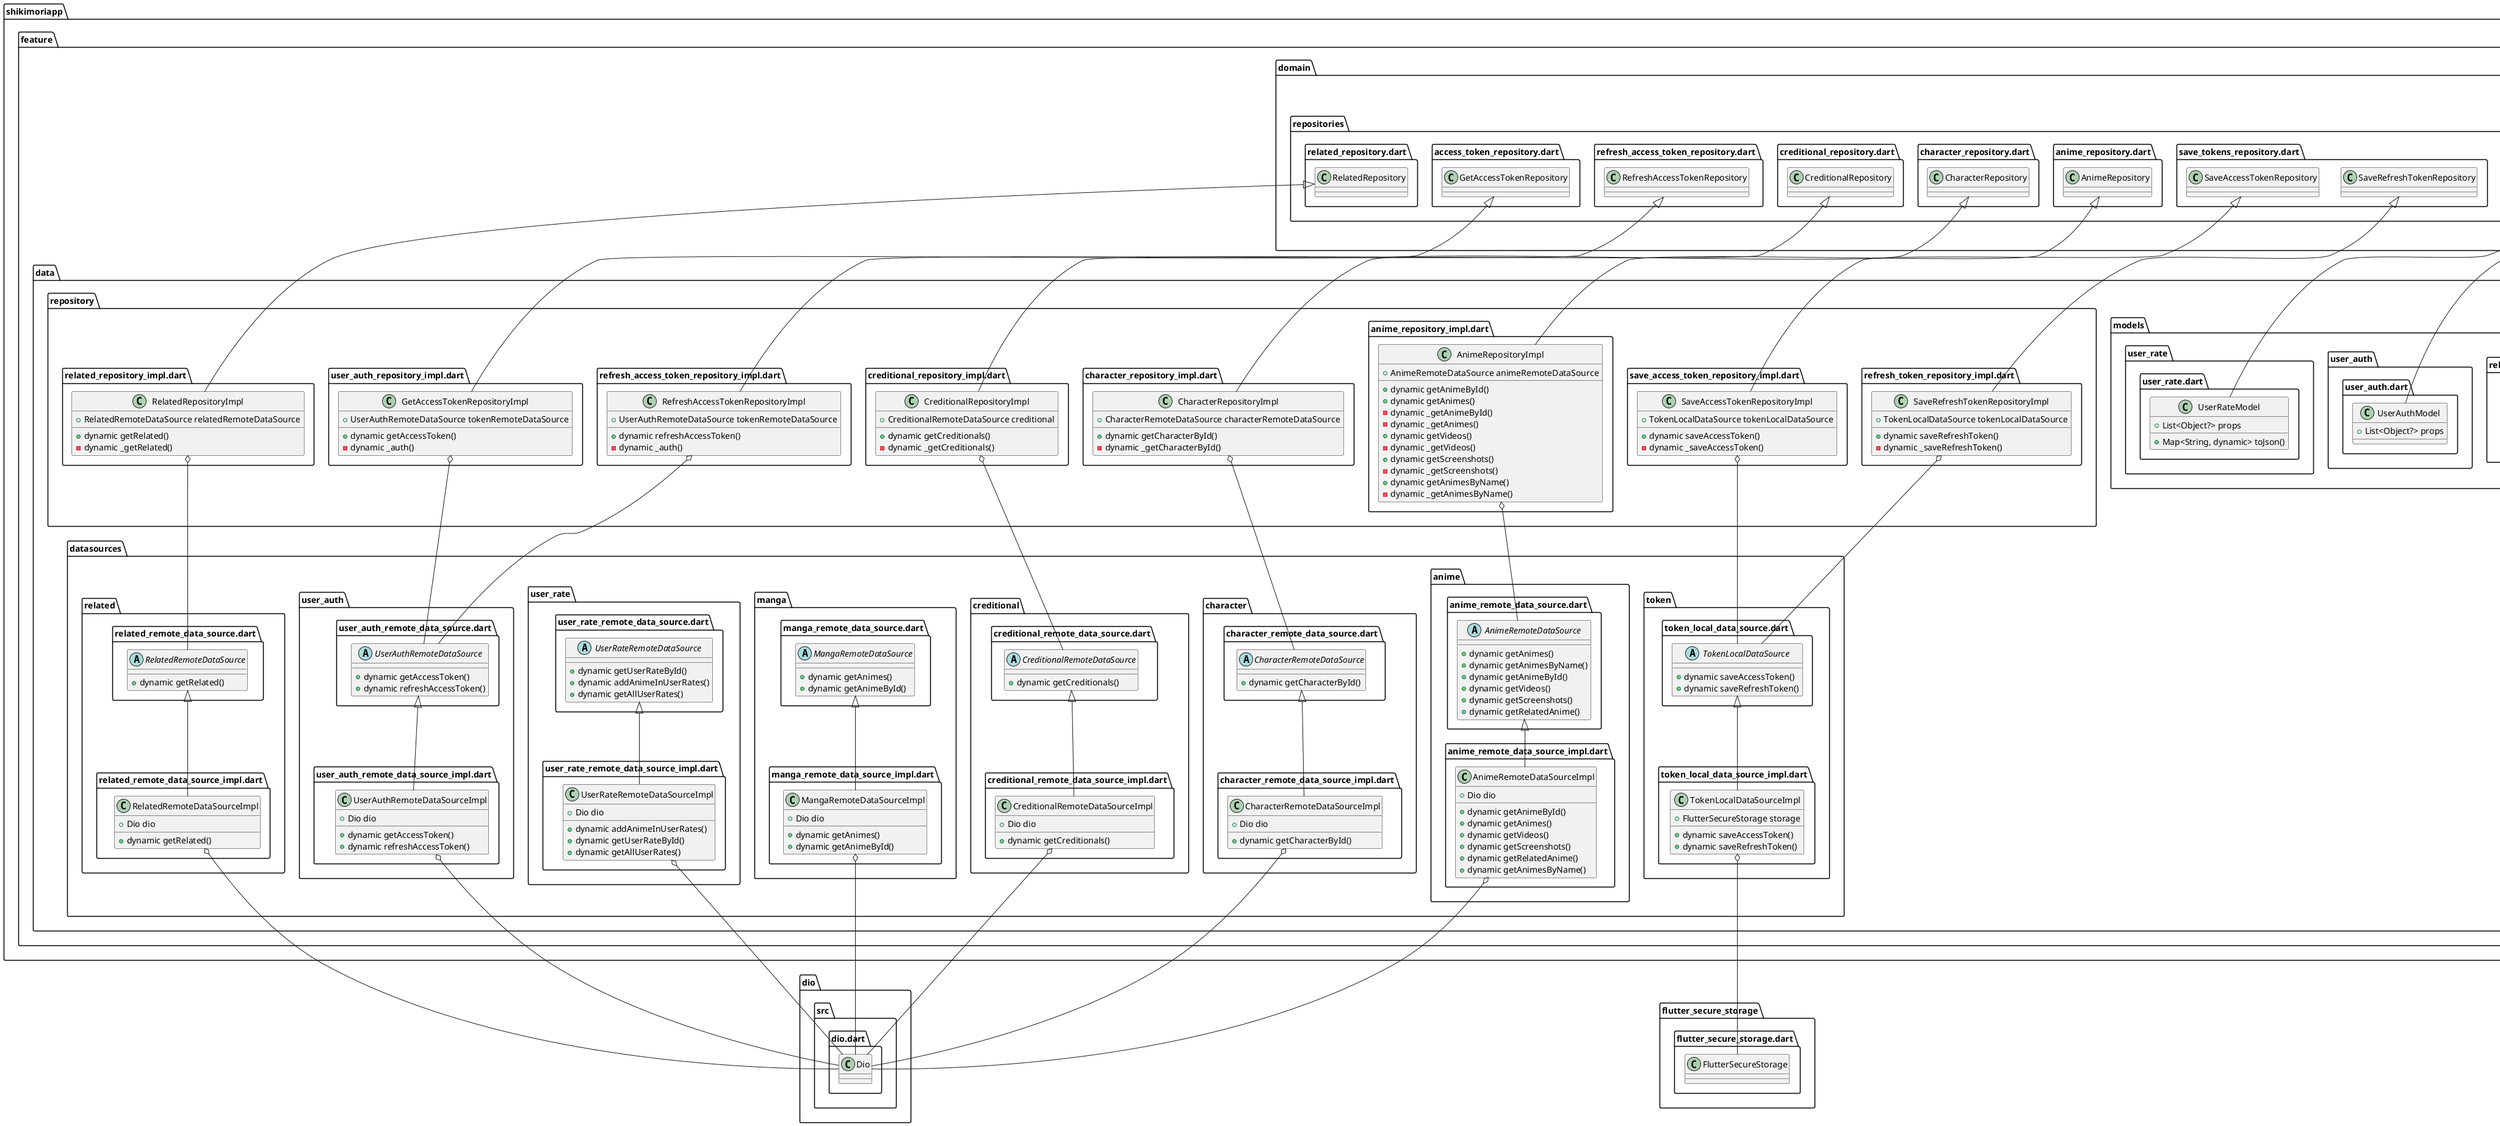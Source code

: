 @startuml
set namespaceSeparator ::

abstract class "shikimoriapp::feature::data::datasources::anime::anime_remote_data_source.dart::AnimeRemoteDataSource" {
  +dynamic getAnimes()
  +dynamic getAnimesByName()
  +dynamic getAnimeById()
  +dynamic getVideos()
  +dynamic getScreenshots()
  +dynamic getRelatedAnime()
}

class "shikimoriapp::feature::data::datasources::anime::anime_remote_data_source_impl.dart::AnimeRemoteDataSourceImpl" {
  +Dio dio
  +dynamic getAnimeById()
  +dynamic getAnimes()
  +dynamic getVideos()
  +dynamic getScreenshots()
  +dynamic getRelatedAnime()
  +dynamic getAnimesByName()
}

"shikimoriapp::feature::data::datasources::anime::anime_remote_data_source_impl.dart::AnimeRemoteDataSourceImpl" o-- "dio::src::dio.dart::Dio"
"shikimoriapp::feature::data::datasources::anime::anime_remote_data_source.dart::AnimeRemoteDataSource" <|-- "shikimoriapp::feature::data::datasources::anime::anime_remote_data_source_impl.dart::AnimeRemoteDataSourceImpl"

abstract class "shikimoriapp::feature::data::datasources::character::character_remote_data_source.dart::CharacterRemoteDataSource" {
  +dynamic getCharacterById()
}

class "shikimoriapp::feature::data::datasources::character::character_remote_data_source_impl.dart::CharacterRemoteDataSourceImpl" {
  +Dio dio
  +dynamic getCharacterById()
}

"shikimoriapp::feature::data::datasources::character::character_remote_data_source_impl.dart::CharacterRemoteDataSourceImpl" o-- "dio::src::dio.dart::Dio"
"shikimoriapp::feature::data::datasources::character::character_remote_data_source.dart::CharacterRemoteDataSource" <|-- "shikimoriapp::feature::data::datasources::character::character_remote_data_source_impl.dart::CharacterRemoteDataSourceImpl"

abstract class "shikimoriapp::feature::data::datasources::creditional::creditional_remote_data_source.dart::CreditionalRemoteDataSource" {
  +dynamic getCreditionals()
}

class "shikimoriapp::feature::data::datasources::creditional::creditional_remote_data_source_impl.dart::CreditionalRemoteDataSourceImpl" {
  +Dio dio
  +dynamic getCreditionals()
}

"shikimoriapp::feature::data::datasources::creditional::creditional_remote_data_source_impl.dart::CreditionalRemoteDataSourceImpl" o-- "dio::src::dio.dart::Dio"
"shikimoriapp::feature::data::datasources::creditional::creditional_remote_data_source.dart::CreditionalRemoteDataSource" <|-- "shikimoriapp::feature::data::datasources::creditional::creditional_remote_data_source_impl.dart::CreditionalRemoteDataSourceImpl"

abstract class "shikimoriapp::feature::data::datasources::manga::manga_remote_data_source.dart::MangaRemoteDataSource" {
  +dynamic getAnimes()
  +dynamic getAnimeById()
}

class "shikimoriapp::feature::data::datasources::manga::manga_remote_data_source_impl.dart::MangaRemoteDataSourceImpl" {
  +Dio dio
  +dynamic getAnimes()
  +dynamic getAnimeById()
}

"shikimoriapp::feature::data::datasources::manga::manga_remote_data_source_impl.dart::MangaRemoteDataSourceImpl" o-- "dio::src::dio.dart::Dio"
"shikimoriapp::feature::data::datasources::manga::manga_remote_data_source.dart::MangaRemoteDataSource" <|-- "shikimoriapp::feature::data::datasources::manga::manga_remote_data_source_impl.dart::MangaRemoteDataSourceImpl"

abstract class "shikimoriapp::feature::data::datasources::related::related_remote_data_source.dart::RelatedRemoteDataSource" {
  +dynamic getRelated()
}

class "shikimoriapp::feature::data::datasources::related::related_remote_data_source_impl.dart::RelatedRemoteDataSourceImpl" {
  +Dio dio
  +dynamic getRelated()
}

"shikimoriapp::feature::data::datasources::related::related_remote_data_source_impl.dart::RelatedRemoteDataSourceImpl" o-- "dio::src::dio.dart::Dio"
"shikimoriapp::feature::data::datasources::related::related_remote_data_source.dart::RelatedRemoteDataSource" <|-- "shikimoriapp::feature::data::datasources::related::related_remote_data_source_impl.dart::RelatedRemoteDataSourceImpl"

abstract class "shikimoriapp::feature::data::datasources::token::token_local_data_source.dart::TokenLocalDataSource" {
  +dynamic saveAccessToken()
  +dynamic saveRefreshToken()
}

class "shikimoriapp::feature::data::datasources::token::token_local_data_source_impl.dart::TokenLocalDataSourceImpl" {
  +FlutterSecureStorage storage
  +dynamic saveAccessToken()
  +dynamic saveRefreshToken()
}

"shikimoriapp::feature::data::datasources::token::token_local_data_source_impl.dart::TokenLocalDataSourceImpl" o-- "flutter_secure_storage::flutter_secure_storage.dart::FlutterSecureStorage"
"shikimoriapp::feature::data::datasources::token::token_local_data_source.dart::TokenLocalDataSource" <|-- "shikimoriapp::feature::data::datasources::token::token_local_data_source_impl.dart::TokenLocalDataSourceImpl"

abstract class "shikimoriapp::feature::data::datasources::user_auth::user_auth_remote_data_source.dart::UserAuthRemoteDataSource" {
  +dynamic getAccessToken()
  +dynamic refreshAccessToken()
}

class "shikimoriapp::feature::data::datasources::user_auth::user_auth_remote_data_source_impl.dart::UserAuthRemoteDataSourceImpl" {
  +Dio dio
  +dynamic getAccessToken()
  +dynamic refreshAccessToken()
}

"shikimoriapp::feature::data::datasources::user_auth::user_auth_remote_data_source_impl.dart::UserAuthRemoteDataSourceImpl" o-- "dio::src::dio.dart::Dio"
"shikimoriapp::feature::data::datasources::user_auth::user_auth_remote_data_source.dart::UserAuthRemoteDataSource" <|-- "shikimoriapp::feature::data::datasources::user_auth::user_auth_remote_data_source_impl.dart::UserAuthRemoteDataSourceImpl"

abstract class "shikimoriapp::feature::data::datasources::user_rate::user_rate_remote_data_source.dart::UserRateRemoteDataSource" {
  +dynamic getUserRateById()
  +dynamic addAnimeInUserRates()
  +dynamic getAllUserRates()
}

class "shikimoriapp::feature::data::datasources::user_rate::user_rate_remote_data_source_impl.dart::UserRateRemoteDataSourceImpl" {
  +Dio dio
  +dynamic addAnimeInUserRates()
  +dynamic getUserRateById()
  +dynamic getAllUserRates()
}

"shikimoriapp::feature::data::datasources::user_rate::user_rate_remote_data_source_impl.dart::UserRateRemoteDataSourceImpl" o-- "dio::src::dio.dart::Dio"
"shikimoriapp::feature::data::datasources::user_rate::user_rate_remote_data_source.dart::UserRateRemoteDataSource" <|-- "shikimoriapp::feature::data::datasources::user_rate::user_rate_remote_data_source_impl.dart::UserRateRemoteDataSourceImpl"

class "shikimoriapp::feature::data::models::anime::anime.dart::AnimeModel" {
  +List<Object?> props
  +Map<String, dynamic> toJson()
}

"shikimoriapp::feature::domain::entities::anime::anime.dart::Anime" <|-- "shikimoriapp::feature::data::models::anime::anime.dart::AnimeModel"

class "shikimoriapp::feature::data::models::anime::image.dart::ImageModel" {
  +List<Object?> props
  +Map<String, dynamic> toJson()
}

"shikimoriapp::feature::domain::entities::anime::image.dart::Image" <|-- "shikimoriapp::feature::data::models::anime::image.dart::ImageModel"

class "shikimoriapp::feature::data::models::anime_details::anime_details.dart::AnimeDetailsModel" {
  +List<Object?> props
}

"shikimoriapp::feature::domain::entities::anime_details::anime_details.dart::AnimeDetails" <|-- "shikimoriapp::feature::data::models::anime_details::anime_details.dart::AnimeDetailsModel"

class "shikimoriapp::feature::data::models::anime_details::anime_details.dart::GenreModel" {
  +List<Object?> props
}

"shikimoriapp::feature::domain::entities::anime_details::anime_details.dart::Genre" <|-- "shikimoriapp::feature::data::models::anime_details::anime_details.dart::GenreModel"

class "shikimoriapp::feature::data::models::anime_details::anime_details.dart::ImageModel" {
  +List<Object?> props
  +Map<String, dynamic> toJson()
}

"shikimoriapp::feature::domain::entities::anime_details::anime_details.dart::Image" <|-- "shikimoriapp::feature::data::models::anime_details::anime_details.dart::ImageModel"

class "shikimoriapp::feature::data::models::anime_details::anime_details.dart::RatesScoresStatModel" {
  +List<Object?> props
}

"shikimoriapp::feature::domain::entities::anime_details::anime_details.dart::RatesScoresStat" <|-- "shikimoriapp::feature::data::models::anime_details::anime_details.dart::RatesScoresStatModel"

class "shikimoriapp::feature::data::models::anime_details::anime_details.dart::RatesStatusesStatModel" {
  +List<Object?> props
}

"shikimoriapp::feature::domain::entities::anime_details::anime_details.dart::RatesStatusesStat" <|-- "shikimoriapp::feature::data::models::anime_details::anime_details.dart::RatesStatusesStatModel"

class "shikimoriapp::feature::data::models::anime_details::anime_details.dart::ScreenshotModel" {
  +List<Object?> props
}

"shikimoriapp::feature::domain::entities::anime_details::anime_details.dart::Screenshot" <|-- "shikimoriapp::feature::data::models::anime_details::anime_details.dart::ScreenshotModel"

class "shikimoriapp::feature::data::models::anime_details::anime_details.dart::StudioModel" {
  +List<Object?> props
}

"shikimoriapp::feature::domain::entities::anime_details::anime_details.dart::Studio" <|-- "shikimoriapp::feature::data::models::anime_details::anime_details.dart::StudioModel"

class "shikimoriapp::feature::data::models::anime_details::anime_details.dart::VideoModel" {
  +List<Object?> props
}

"shikimoriapp::feature::domain::entities::anime_details::anime_details.dart::Video" <|-- "shikimoriapp::feature::data::models::anime_details::anime_details.dart::VideoModel"

class "shikimoriapp::feature::data::models::character::character.dart::CharacterModel" {
}

"shikimoriapp::feature::domain::entities::character::character.dart::Character" <|-- "shikimoriapp::feature::data::models::character::character.dart::CharacterModel"

class "shikimoriapp::feature::data::models::character::character.dart::AnimeModel" {
  +List<Object?> props
}

"shikimoriapp::feature::domain::entities::character::character.dart::Anime" <|-- "shikimoriapp::feature::data::models::character::character.dart::AnimeModel"

class "shikimoriapp::feature::data::models::character::character.dart::SeyuModel" {
}

"shikimoriapp::feature::domain::entities::character::character.dart::Seyu" <|-- "shikimoriapp::feature::data::models::character::character.dart::SeyuModel"

class "shikimoriapp::feature::data::models::character::character.dart::ImageModel" {
  +List<Object?> props
}

"shikimoriapp::feature::domain::entities::character::character.dart::Image" <|-- "shikimoriapp::feature::data::models::character::character.dart::ImageModel"

class "shikimoriapp::feature::data::models::creditional::creditional.dart::CreditionalModel" {
  +List<Object?> props
  +Map<String, dynamic> toJson()
}

"shikimoriapp::feature::domain::entities::creditional::creditional.dart::Creditional" <|-- "shikimoriapp::feature::data::models::creditional::creditional.dart::CreditionalModel"

class "shikimoriapp::feature::data::models::creditional::creditional.dart::ImageModel" {
  +List<Object?> props
  +Map<String, dynamic> toJson()
}

"shikimoriapp::feature::domain::entities::creditional::creditional.dart::Image" <|-- "shikimoriapp::feature::data::models::creditional::creditional.dart::ImageModel"

class "shikimoriapp::feature::data::models::manga::manga.dart::MangaModel" {
  +List<Object?> props
}

"shikimoriapp::feature::domain::entities::manga::manga.dart::Manga" <|-- "shikimoriapp::feature::data::models::manga::manga.dart::MangaModel"

class "shikimoriapp::feature::data::models::manga::manga.dart::ImageModel" {
  +List<Object?> props
  +Map<String, dynamic> toJson()
}

"shikimoriapp::feature::domain::entities::manga::image.dart::Image" <|-- "shikimoriapp::feature::data::models::manga::manga.dart::ImageModel"

class "shikimoriapp::feature::data::models::related::related.dart::RelatedModel" {
}

"shikimoriapp::feature::domain::entities::related::related.dart::Related" <|-- "shikimoriapp::feature::data::models::related::related.dart::RelatedModel"

class "shikimoriapp::feature::data::models::user_auth::user_auth.dart::UserAuthModel" {
  +List<Object?> props
}

"shikimoriapp::feature::domain::entities::user_auth::user_auth.dart::UserAuth" <|-- "shikimoriapp::feature::data::models::user_auth::user_auth.dart::UserAuthModel"

class "shikimoriapp::feature::data::models::user_rate::user_rate.dart::UserRateModel" {
  +List<Object?> props
  +Map<String, dynamic> toJson()
}

"shikimoriapp::feature::domain::entities::user_rate::user_rate.dart::UserRate" <|-- "shikimoriapp::feature::data::models::user_rate::user_rate.dart::UserRateModel"

class "shikimoriapp::feature::data::repository::anime_repository_impl.dart::AnimeRepositoryImpl" {
  +AnimeRemoteDataSource animeRemoteDataSource
  +dynamic getAnimeById()
  +dynamic getAnimes()
  -dynamic _getAnimeById()
  -dynamic _getAnimes()
  +dynamic getVideos()
  -dynamic _getVideos()
  +dynamic getScreenshots()
  -dynamic _getScreenshots()
  +dynamic getAnimesByName()
  -dynamic _getAnimesByName()
}

"shikimoriapp::feature::data::repository::anime_repository_impl.dart::AnimeRepositoryImpl" o-- "shikimoriapp::feature::data::datasources::anime::anime_remote_data_source.dart::AnimeRemoteDataSource"
"shikimoriapp::feature::domain::repositories::anime_repository.dart::AnimeRepository" <|-- "shikimoriapp::feature::data::repository::anime_repository_impl.dart::AnimeRepositoryImpl"

class "shikimoriapp::feature::data::repository::character_repository_impl.dart::CharacterRepositoryImpl" {
  +CharacterRemoteDataSource characterRemoteDataSource
  +dynamic getCharacterById()
  -dynamic _getCharacterById()
}

"shikimoriapp::feature::data::repository::character_repository_impl.dart::CharacterRepositoryImpl" o-- "shikimoriapp::feature::data::datasources::character::character_remote_data_source.dart::CharacterRemoteDataSource"
"shikimoriapp::feature::domain::repositories::character_repository.dart::CharacterRepository" <|-- "shikimoriapp::feature::data::repository::character_repository_impl.dart::CharacterRepositoryImpl"

class "shikimoriapp::feature::data::repository::creditional_repository_impl.dart::CreditionalRepositoryImpl" {
  +CreditionalRemoteDataSource creditional
  +dynamic getCreditionals()
  -dynamic _getCreditionals()
}

"shikimoriapp::feature::data::repository::creditional_repository_impl.dart::CreditionalRepositoryImpl" o-- "shikimoriapp::feature::data::datasources::creditional::creditional_remote_data_source.dart::CreditionalRemoteDataSource"
"shikimoriapp::feature::domain::repositories::creditional_repository.dart::CreditionalRepository" <|-- "shikimoriapp::feature::data::repository::creditional_repository_impl.dart::CreditionalRepositoryImpl"

class "shikimoriapp::feature::data::repository::refresh_access_token_repository_impl.dart::RefreshAccessTokenRepositoryImpl" {
  +UserAuthRemoteDataSource tokenRemoteDataSource
  +dynamic refreshAccessToken()
  -dynamic _auth()
}

"shikimoriapp::feature::data::repository::refresh_access_token_repository_impl.dart::RefreshAccessTokenRepositoryImpl" o-- "shikimoriapp::feature::data::datasources::user_auth::user_auth_remote_data_source.dart::UserAuthRemoteDataSource"
"shikimoriapp::feature::domain::repositories::refresh_access_token_repository.dart::RefreshAccessTokenRepository" <|-- "shikimoriapp::feature::data::repository::refresh_access_token_repository_impl.dart::RefreshAccessTokenRepositoryImpl"

class "shikimoriapp::feature::data::repository::refresh_token_repository_impl.dart::SaveRefreshTokenRepositoryImpl" {
  +TokenLocalDataSource tokenLocalDataSource
  +dynamic saveRefreshToken()
  -dynamic _saveRefreshToken()
}

"shikimoriapp::feature::data::repository::refresh_token_repository_impl.dart::SaveRefreshTokenRepositoryImpl" o-- "shikimoriapp::feature::data::datasources::token::token_local_data_source.dart::TokenLocalDataSource"
"shikimoriapp::feature::domain::repositories::save_tokens_repository.dart::SaveRefreshTokenRepository" <|-- "shikimoriapp::feature::data::repository::refresh_token_repository_impl.dart::SaveRefreshTokenRepositoryImpl"

class "shikimoriapp::feature::data::repository::related_repository_impl.dart::RelatedRepositoryImpl" {
  +RelatedRemoteDataSource relatedRemoteDataSource
  +dynamic getRelated()
  -dynamic _getRelated()
}

"shikimoriapp::feature::data::repository::related_repository_impl.dart::RelatedRepositoryImpl" o-- "shikimoriapp::feature::data::datasources::related::related_remote_data_source.dart::RelatedRemoteDataSource"
"shikimoriapp::feature::domain::repositories::related_repository.dart::RelatedRepository" <|-- "shikimoriapp::feature::data::repository::related_repository_impl.dart::RelatedRepositoryImpl"

class "shikimoriapp::feature::data::repository::save_access_token_repository_impl.dart::SaveAccessTokenRepositoryImpl" {
  +TokenLocalDataSource tokenLocalDataSource
  +dynamic saveAccessToken()
  -dynamic _saveAccessToken()
}

"shikimoriapp::feature::data::repository::save_access_token_repository_impl.dart::SaveAccessTokenRepositoryImpl" o-- "shikimoriapp::feature::data::datasources::token::token_local_data_source.dart::TokenLocalDataSource"
"shikimoriapp::feature::domain::repositories::save_tokens_repository.dart::SaveAccessTokenRepository" <|-- "shikimoriapp::feature::data::repository::save_access_token_repository_impl.dart::SaveAccessTokenRepositoryImpl"

class "shikimoriapp::feature::data::repository::user_auth_repository_impl.dart::GetAccessTokenRepositoryImpl" {
  +UserAuthRemoteDataSource tokenRemoteDataSource
  +dynamic getAccessToken()
  -dynamic _auth()
}

"shikimoriapp::feature::data::repository::user_auth_repository_impl.dart::GetAccessTokenRepositoryImpl" o-- "shikimoriapp::feature::data::datasources::user_auth::user_auth_remote_data_source.dart::UserAuthRemoteDataSource"
"shikimoriapp::feature::domain::repositories::access_token_repository.dart::GetAccessTokenRepository" <|-- "shikimoriapp::feature::data::repository::user_auth_repository_impl.dart::GetAccessTokenRepositoryImpl"


@enduml